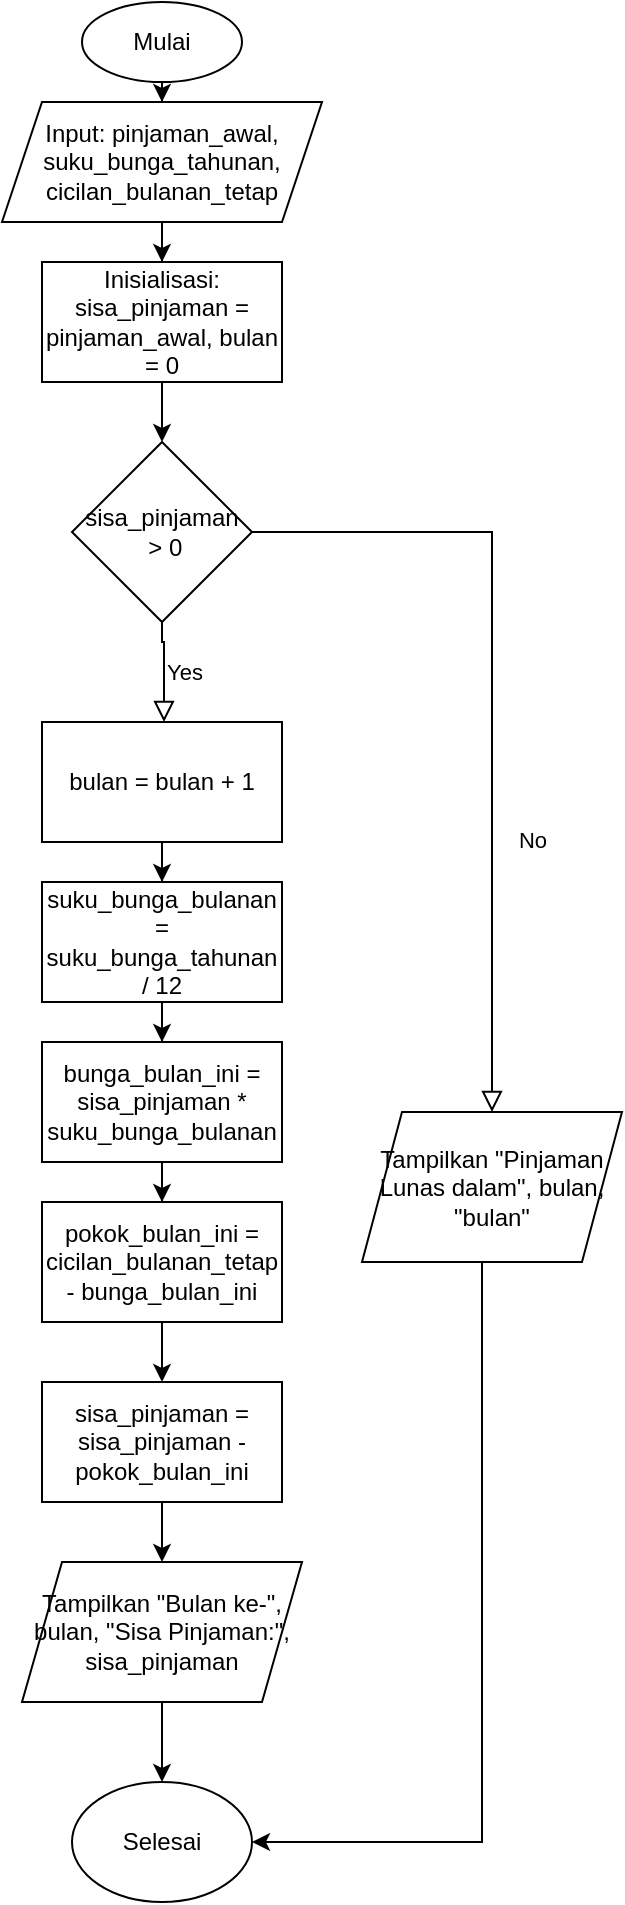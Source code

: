 <mxfile version="26.2.12">
  <diagram id="C5RBs43oDa-KdzZeNtuy" name="Page-1">
    <mxGraphModel dx="466" dy="776" grid="1" gridSize="10" guides="1" tooltips="1" connect="1" arrows="1" fold="1" page="1" pageScale="1" pageWidth="827" pageHeight="1169" math="0" shadow="0">
      <root>
        <mxCell id="WIyWlLk6GJQsqaUBKTNV-0" />
        <mxCell id="WIyWlLk6GJQsqaUBKTNV-1" parent="WIyWlLk6GJQsqaUBKTNV-0" />
        <mxCell id="WIyWlLk6GJQsqaUBKTNV-8" value="No" style="rounded=0;html=1;jettySize=auto;orthogonalLoop=1;fontSize=11;endArrow=block;endFill=0;endSize=8;strokeWidth=1;shadow=0;labelBackgroundColor=none;edgeStyle=orthogonalEdgeStyle;exitX=1;exitY=0.5;exitDx=0;exitDy=0;" parent="WIyWlLk6GJQsqaUBKTNV-1" source="FRkkaCVhdh7rCKwSiHWq-11" target="FRkkaCVhdh7rCKwSiHWq-38" edge="1">
          <mxGeometry x="0.333" y="20" relative="1" as="geometry">
            <mxPoint as="offset" />
            <mxPoint x="380" y="265" as="sourcePoint" />
            <mxPoint x="360" y="300" as="targetPoint" />
          </mxGeometry>
        </mxCell>
        <mxCell id="WIyWlLk6GJQsqaUBKTNV-9" value="Yes" style="edgeStyle=orthogonalEdgeStyle;rounded=0;html=1;jettySize=auto;orthogonalLoop=1;fontSize=11;endArrow=block;endFill=0;endSize=8;strokeWidth=1;shadow=0;labelBackgroundColor=none;exitX=0.5;exitY=1;exitDx=0;exitDy=0;" parent="WIyWlLk6GJQsqaUBKTNV-1" source="FRkkaCVhdh7rCKwSiHWq-11" target="FRkkaCVhdh7rCKwSiHWq-20" edge="1">
          <mxGeometry y="10" relative="1" as="geometry">
            <mxPoint as="offset" />
            <mxPoint x="295" y="284.5" as="sourcePoint" />
            <mxPoint x="250" y="390" as="targetPoint" />
            <Array as="points">
              <mxPoint x="250" y="350" />
              <mxPoint x="251" y="350" />
            </Array>
          </mxGeometry>
        </mxCell>
        <mxCell id="FRkkaCVhdh7rCKwSiHWq-7" value="" style="edgeStyle=orthogonalEdgeStyle;rounded=0;orthogonalLoop=1;jettySize=auto;html=1;" edge="1" parent="WIyWlLk6GJQsqaUBKTNV-1" source="FRkkaCVhdh7rCKwSiHWq-0" target="FRkkaCVhdh7rCKwSiHWq-6">
          <mxGeometry relative="1" as="geometry" />
        </mxCell>
        <mxCell id="FRkkaCVhdh7rCKwSiHWq-0" value="Mulai" style="ellipse;whiteSpace=wrap;html=1;" vertex="1" parent="WIyWlLk6GJQsqaUBKTNV-1">
          <mxGeometry x="210" y="30" width="80" height="40" as="geometry" />
        </mxCell>
        <mxCell id="FRkkaCVhdh7rCKwSiHWq-15" value="" style="edgeStyle=orthogonalEdgeStyle;rounded=0;orthogonalLoop=1;jettySize=auto;html=1;" edge="1" parent="WIyWlLk6GJQsqaUBKTNV-1" source="FRkkaCVhdh7rCKwSiHWq-6" target="FRkkaCVhdh7rCKwSiHWq-14">
          <mxGeometry relative="1" as="geometry" />
        </mxCell>
        <mxCell id="FRkkaCVhdh7rCKwSiHWq-6" value="Input: pinjaman_awal, suku_bunga_tahunan, cicilan_bulanan_tetap" style="shape=parallelogram;perimeter=parallelogramPerimeter;whiteSpace=wrap;html=1;fixedSize=1;" vertex="1" parent="WIyWlLk6GJQsqaUBKTNV-1">
          <mxGeometry x="170" y="80" width="160" height="60" as="geometry" />
        </mxCell>
        <mxCell id="FRkkaCVhdh7rCKwSiHWq-11" value="sisa_pinjaman&lt;div&gt;&amp;nbsp;&amp;gt; 0&lt;/div&gt;" style="rhombus;whiteSpace=wrap;html=1;" vertex="1" parent="WIyWlLk6GJQsqaUBKTNV-1">
          <mxGeometry x="205" y="250" width="90" height="90" as="geometry" />
        </mxCell>
        <mxCell id="FRkkaCVhdh7rCKwSiHWq-16" value="" style="edgeStyle=orthogonalEdgeStyle;rounded=0;orthogonalLoop=1;jettySize=auto;html=1;" edge="1" parent="WIyWlLk6GJQsqaUBKTNV-1" source="FRkkaCVhdh7rCKwSiHWq-14" target="FRkkaCVhdh7rCKwSiHWq-11">
          <mxGeometry relative="1" as="geometry" />
        </mxCell>
        <mxCell id="FRkkaCVhdh7rCKwSiHWq-14" value="Inisialisasi: sisa_pinjaman = pinjaman_awal, bulan = 0" style="rounded=0;whiteSpace=wrap;html=1;" vertex="1" parent="WIyWlLk6GJQsqaUBKTNV-1">
          <mxGeometry x="190" y="160" width="120" height="60" as="geometry" />
        </mxCell>
        <mxCell id="FRkkaCVhdh7rCKwSiHWq-22" value="" style="edgeStyle=orthogonalEdgeStyle;rounded=0;orthogonalLoop=1;jettySize=auto;html=1;" edge="1" parent="WIyWlLk6GJQsqaUBKTNV-1" source="FRkkaCVhdh7rCKwSiHWq-20" target="FRkkaCVhdh7rCKwSiHWq-21">
          <mxGeometry relative="1" as="geometry" />
        </mxCell>
        <mxCell id="FRkkaCVhdh7rCKwSiHWq-20" value="bulan = bulan + 1" style="rounded=0;whiteSpace=wrap;html=1;" vertex="1" parent="WIyWlLk6GJQsqaUBKTNV-1">
          <mxGeometry x="190" y="390" width="120" height="60" as="geometry" />
        </mxCell>
        <mxCell id="FRkkaCVhdh7rCKwSiHWq-24" value="" style="edgeStyle=orthogonalEdgeStyle;rounded=0;orthogonalLoop=1;jettySize=auto;html=1;" edge="1" parent="WIyWlLk6GJQsqaUBKTNV-1" source="FRkkaCVhdh7rCKwSiHWq-21" target="FRkkaCVhdh7rCKwSiHWq-23">
          <mxGeometry relative="1" as="geometry" />
        </mxCell>
        <mxCell id="FRkkaCVhdh7rCKwSiHWq-21" value="suku_bunga_bulanan = suku_bunga_tahunan / 12" style="rounded=0;whiteSpace=wrap;html=1;" vertex="1" parent="WIyWlLk6GJQsqaUBKTNV-1">
          <mxGeometry x="190" y="470" width="120" height="60" as="geometry" />
        </mxCell>
        <mxCell id="FRkkaCVhdh7rCKwSiHWq-27" value="" style="edgeStyle=orthogonalEdgeStyle;rounded=0;orthogonalLoop=1;jettySize=auto;html=1;" edge="1" parent="WIyWlLk6GJQsqaUBKTNV-1" source="FRkkaCVhdh7rCKwSiHWq-23" target="FRkkaCVhdh7rCKwSiHWq-25">
          <mxGeometry relative="1" as="geometry" />
        </mxCell>
        <mxCell id="FRkkaCVhdh7rCKwSiHWq-23" value="bunga_bulan_ini = sisa_pinjaman * suku_bunga_bulanan" style="rounded=0;whiteSpace=wrap;html=1;" vertex="1" parent="WIyWlLk6GJQsqaUBKTNV-1">
          <mxGeometry x="190" y="550" width="120" height="60" as="geometry" />
        </mxCell>
        <mxCell id="FRkkaCVhdh7rCKwSiHWq-33" value="" style="edgeStyle=orthogonalEdgeStyle;rounded=0;orthogonalLoop=1;jettySize=auto;html=1;" edge="1" parent="WIyWlLk6GJQsqaUBKTNV-1" source="FRkkaCVhdh7rCKwSiHWq-25" target="FRkkaCVhdh7rCKwSiHWq-28">
          <mxGeometry relative="1" as="geometry" />
        </mxCell>
        <mxCell id="FRkkaCVhdh7rCKwSiHWq-25" value="pokok_bulan_ini = cicilan_bulanan_tetap - bunga_bulan_ini" style="rounded=0;whiteSpace=wrap;html=1;" vertex="1" parent="WIyWlLk6GJQsqaUBKTNV-1">
          <mxGeometry x="190" y="630" width="120" height="60" as="geometry" />
        </mxCell>
        <mxCell id="FRkkaCVhdh7rCKwSiHWq-34" value="" style="edgeStyle=orthogonalEdgeStyle;rounded=0;orthogonalLoop=1;jettySize=auto;html=1;" edge="1" parent="WIyWlLk6GJQsqaUBKTNV-1" source="FRkkaCVhdh7rCKwSiHWq-28" target="FRkkaCVhdh7rCKwSiHWq-29">
          <mxGeometry relative="1" as="geometry" />
        </mxCell>
        <mxCell id="FRkkaCVhdh7rCKwSiHWq-28" value="sisa_pinjaman = sisa_pinjaman - pokok_bulan_ini" style="rounded=0;whiteSpace=wrap;html=1;" vertex="1" parent="WIyWlLk6GJQsqaUBKTNV-1">
          <mxGeometry x="190" y="720" width="120" height="60" as="geometry" />
        </mxCell>
        <mxCell id="FRkkaCVhdh7rCKwSiHWq-37" value="" style="edgeStyle=orthogonalEdgeStyle;rounded=0;orthogonalLoop=1;jettySize=auto;html=1;" edge="1" parent="WIyWlLk6GJQsqaUBKTNV-1" source="FRkkaCVhdh7rCKwSiHWq-29" target="FRkkaCVhdh7rCKwSiHWq-35">
          <mxGeometry relative="1" as="geometry" />
        </mxCell>
        <mxCell id="FRkkaCVhdh7rCKwSiHWq-29" value="Tampilkan &quot;Bulan ke-&quot;, bulan, &quot;Sisa Pinjaman:&quot;, sisa_pinjaman" style="shape=parallelogram;perimeter=parallelogramPerimeter;whiteSpace=wrap;html=1;fixedSize=1;" vertex="1" parent="WIyWlLk6GJQsqaUBKTNV-1">
          <mxGeometry x="180" y="810" width="140" height="70" as="geometry" />
        </mxCell>
        <mxCell id="FRkkaCVhdh7rCKwSiHWq-35" value="Selesai" style="ellipse;whiteSpace=wrap;html=1;" vertex="1" parent="WIyWlLk6GJQsqaUBKTNV-1">
          <mxGeometry x="205" y="920" width="90" height="60" as="geometry" />
        </mxCell>
        <mxCell id="FRkkaCVhdh7rCKwSiHWq-39" style="edgeStyle=orthogonalEdgeStyle;rounded=0;orthogonalLoop=1;jettySize=auto;html=1;exitX=0.5;exitY=1;exitDx=0;exitDy=0;" edge="1" parent="WIyWlLk6GJQsqaUBKTNV-1" source="FRkkaCVhdh7rCKwSiHWq-38" target="FRkkaCVhdh7rCKwSiHWq-35">
          <mxGeometry relative="1" as="geometry">
            <mxPoint x="415" y="910" as="targetPoint" />
            <Array as="points">
              <mxPoint x="410" y="660" />
              <mxPoint x="410" y="950" />
            </Array>
          </mxGeometry>
        </mxCell>
        <mxCell id="FRkkaCVhdh7rCKwSiHWq-38" value="Tampilkan &quot;Pinjaman Lunas dalam&quot;, bulan, &quot;bulan&quot;" style="shape=parallelogram;perimeter=parallelogramPerimeter;whiteSpace=wrap;html=1;fixedSize=1;" vertex="1" parent="WIyWlLk6GJQsqaUBKTNV-1">
          <mxGeometry x="350" y="585" width="130" height="75" as="geometry" />
        </mxCell>
      </root>
    </mxGraphModel>
  </diagram>
</mxfile>
